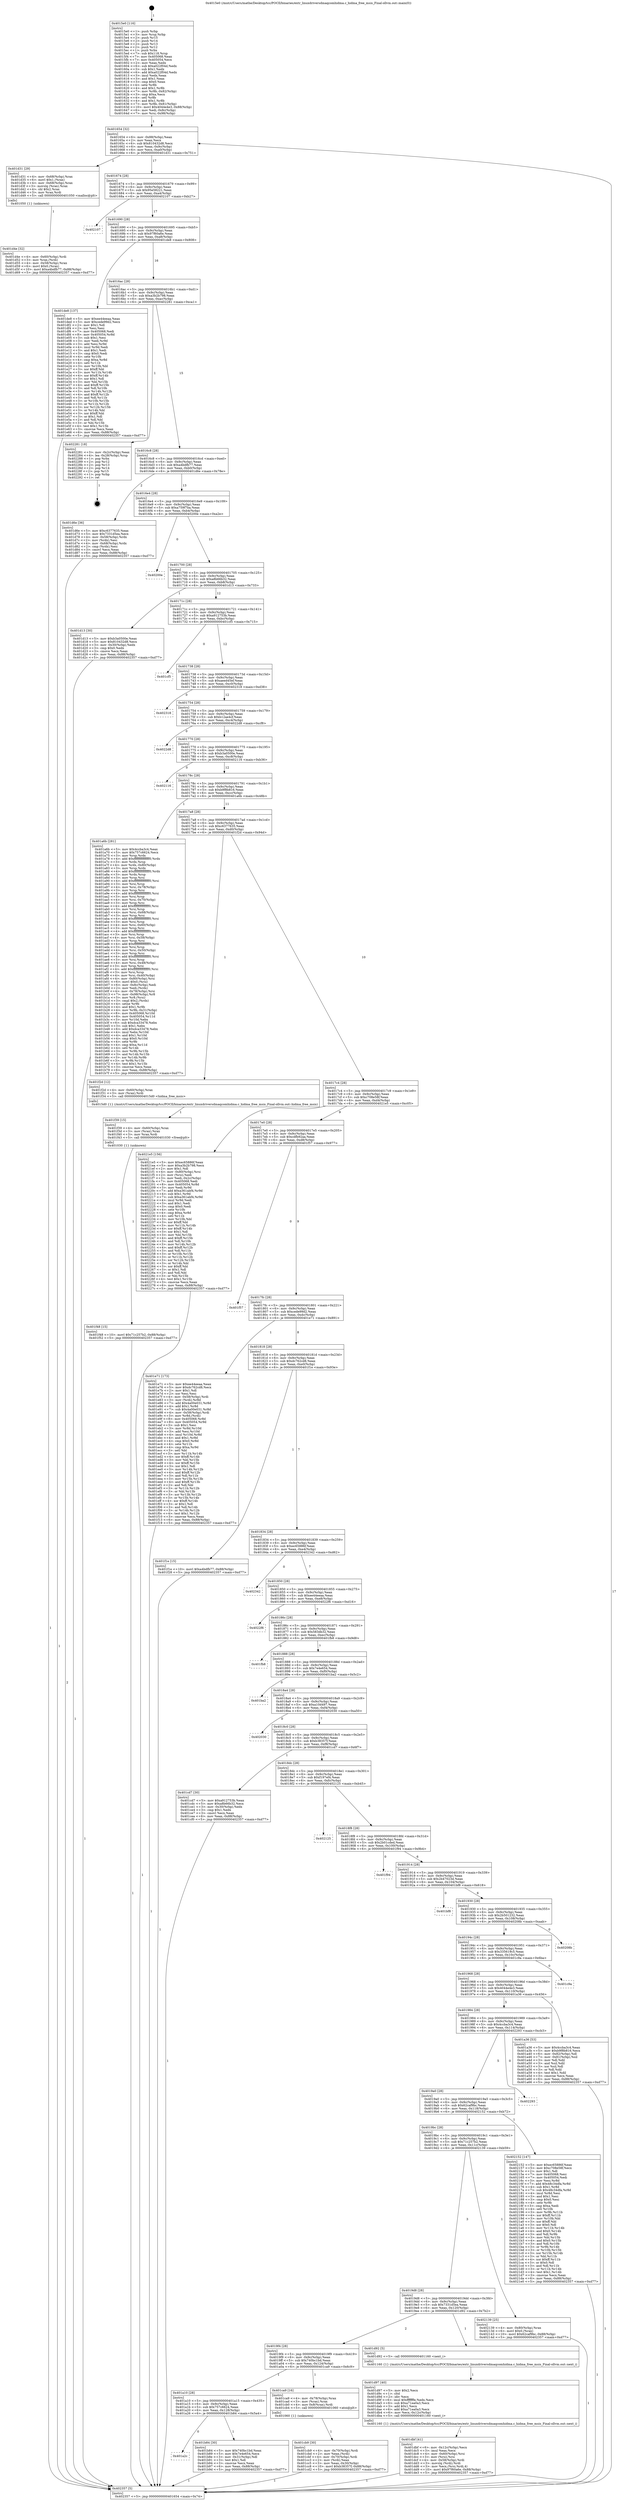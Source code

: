 digraph "0x4015e0" {
  label = "0x4015e0 (/mnt/c/Users/mathe/Desktop/tcc/POCII/binaries/extr_linuxdriversdmaqcomhidma.c_hidma_free_msis_Final-ollvm.out::main(0))"
  labelloc = "t"
  node[shape=record]

  Entry [label="",width=0.3,height=0.3,shape=circle,fillcolor=black,style=filled]
  "0x401654" [label="{
     0x401654 [32]\l
     | [instrs]\l
     &nbsp;&nbsp;0x401654 \<+6\>: mov -0x88(%rbp),%eax\l
     &nbsp;&nbsp;0x40165a \<+2\>: mov %eax,%ecx\l
     &nbsp;&nbsp;0x40165c \<+6\>: sub $0x810432d8,%ecx\l
     &nbsp;&nbsp;0x401662 \<+6\>: mov %eax,-0x9c(%rbp)\l
     &nbsp;&nbsp;0x401668 \<+6\>: mov %ecx,-0xa0(%rbp)\l
     &nbsp;&nbsp;0x40166e \<+6\>: je 0000000000401d31 \<main+0x751\>\l
  }"]
  "0x401d31" [label="{
     0x401d31 [29]\l
     | [instrs]\l
     &nbsp;&nbsp;0x401d31 \<+4\>: mov -0x68(%rbp),%rax\l
     &nbsp;&nbsp;0x401d35 \<+6\>: movl $0x1,(%rax)\l
     &nbsp;&nbsp;0x401d3b \<+4\>: mov -0x68(%rbp),%rax\l
     &nbsp;&nbsp;0x401d3f \<+3\>: movslq (%rax),%rax\l
     &nbsp;&nbsp;0x401d42 \<+4\>: shl $0x2,%rax\l
     &nbsp;&nbsp;0x401d46 \<+3\>: mov %rax,%rdi\l
     &nbsp;&nbsp;0x401d49 \<+5\>: call 0000000000401050 \<malloc@plt\>\l
     | [calls]\l
     &nbsp;&nbsp;0x401050 \{1\} (unknown)\l
  }"]
  "0x401674" [label="{
     0x401674 [28]\l
     | [instrs]\l
     &nbsp;&nbsp;0x401674 \<+5\>: jmp 0000000000401679 \<main+0x99\>\l
     &nbsp;&nbsp;0x401679 \<+6\>: mov -0x9c(%rbp),%eax\l
     &nbsp;&nbsp;0x40167f \<+5\>: sub $0x95e58221,%eax\l
     &nbsp;&nbsp;0x401684 \<+6\>: mov %eax,-0xa4(%rbp)\l
     &nbsp;&nbsp;0x40168a \<+6\>: je 0000000000402107 \<main+0xb27\>\l
  }"]
  Exit [label="",width=0.3,height=0.3,shape=circle,fillcolor=black,style=filled,peripheries=2]
  "0x402107" [label="{
     0x402107\l
  }", style=dashed]
  "0x401690" [label="{
     0x401690 [28]\l
     | [instrs]\l
     &nbsp;&nbsp;0x401690 \<+5\>: jmp 0000000000401695 \<main+0xb5\>\l
     &nbsp;&nbsp;0x401695 \<+6\>: mov -0x9c(%rbp),%eax\l
     &nbsp;&nbsp;0x40169b \<+5\>: sub $0x97f60a6e,%eax\l
     &nbsp;&nbsp;0x4016a0 \<+6\>: mov %eax,-0xa8(%rbp)\l
     &nbsp;&nbsp;0x4016a6 \<+6\>: je 0000000000401de8 \<main+0x808\>\l
  }"]
  "0x401f48" [label="{
     0x401f48 [15]\l
     | [instrs]\l
     &nbsp;&nbsp;0x401f48 \<+10\>: movl $0x71c257b2,-0x88(%rbp)\l
     &nbsp;&nbsp;0x401f52 \<+5\>: jmp 0000000000402357 \<main+0xd77\>\l
  }"]
  "0x401de8" [label="{
     0x401de8 [137]\l
     | [instrs]\l
     &nbsp;&nbsp;0x401de8 \<+5\>: mov $0xee44eeaa,%eax\l
     &nbsp;&nbsp;0x401ded \<+5\>: mov $0xcede99d2,%ecx\l
     &nbsp;&nbsp;0x401df2 \<+2\>: mov $0x1,%dl\l
     &nbsp;&nbsp;0x401df4 \<+2\>: xor %esi,%esi\l
     &nbsp;&nbsp;0x401df6 \<+7\>: mov 0x405068,%edi\l
     &nbsp;&nbsp;0x401dfd \<+8\>: mov 0x405054,%r8d\l
     &nbsp;&nbsp;0x401e05 \<+3\>: sub $0x1,%esi\l
     &nbsp;&nbsp;0x401e08 \<+3\>: mov %edi,%r9d\l
     &nbsp;&nbsp;0x401e0b \<+3\>: add %esi,%r9d\l
     &nbsp;&nbsp;0x401e0e \<+4\>: imul %r9d,%edi\l
     &nbsp;&nbsp;0x401e12 \<+3\>: and $0x1,%edi\l
     &nbsp;&nbsp;0x401e15 \<+3\>: cmp $0x0,%edi\l
     &nbsp;&nbsp;0x401e18 \<+4\>: sete %r10b\l
     &nbsp;&nbsp;0x401e1c \<+4\>: cmp $0xa,%r8d\l
     &nbsp;&nbsp;0x401e20 \<+4\>: setl %r11b\l
     &nbsp;&nbsp;0x401e24 \<+3\>: mov %r10b,%bl\l
     &nbsp;&nbsp;0x401e27 \<+3\>: xor $0xff,%bl\l
     &nbsp;&nbsp;0x401e2a \<+3\>: mov %r11b,%r14b\l
     &nbsp;&nbsp;0x401e2d \<+4\>: xor $0xff,%r14b\l
     &nbsp;&nbsp;0x401e31 \<+3\>: xor $0x1,%dl\l
     &nbsp;&nbsp;0x401e34 \<+3\>: mov %bl,%r15b\l
     &nbsp;&nbsp;0x401e37 \<+4\>: and $0xff,%r15b\l
     &nbsp;&nbsp;0x401e3b \<+3\>: and %dl,%r10b\l
     &nbsp;&nbsp;0x401e3e \<+3\>: mov %r14b,%r12b\l
     &nbsp;&nbsp;0x401e41 \<+4\>: and $0xff,%r12b\l
     &nbsp;&nbsp;0x401e45 \<+3\>: and %dl,%r11b\l
     &nbsp;&nbsp;0x401e48 \<+3\>: or %r10b,%r15b\l
     &nbsp;&nbsp;0x401e4b \<+3\>: or %r11b,%r12b\l
     &nbsp;&nbsp;0x401e4e \<+3\>: xor %r12b,%r15b\l
     &nbsp;&nbsp;0x401e51 \<+3\>: or %r14b,%bl\l
     &nbsp;&nbsp;0x401e54 \<+3\>: xor $0xff,%bl\l
     &nbsp;&nbsp;0x401e57 \<+3\>: or $0x1,%dl\l
     &nbsp;&nbsp;0x401e5a \<+2\>: and %dl,%bl\l
     &nbsp;&nbsp;0x401e5c \<+3\>: or %bl,%r15b\l
     &nbsp;&nbsp;0x401e5f \<+4\>: test $0x1,%r15b\l
     &nbsp;&nbsp;0x401e63 \<+3\>: cmovne %ecx,%eax\l
     &nbsp;&nbsp;0x401e66 \<+6\>: mov %eax,-0x88(%rbp)\l
     &nbsp;&nbsp;0x401e6c \<+5\>: jmp 0000000000402357 \<main+0xd77\>\l
  }"]
  "0x4016ac" [label="{
     0x4016ac [28]\l
     | [instrs]\l
     &nbsp;&nbsp;0x4016ac \<+5\>: jmp 00000000004016b1 \<main+0xd1\>\l
     &nbsp;&nbsp;0x4016b1 \<+6\>: mov -0x9c(%rbp),%eax\l
     &nbsp;&nbsp;0x4016b7 \<+5\>: sub $0xa3b2b798,%eax\l
     &nbsp;&nbsp;0x4016bc \<+6\>: mov %eax,-0xac(%rbp)\l
     &nbsp;&nbsp;0x4016c2 \<+6\>: je 0000000000402281 \<main+0xca1\>\l
  }"]
  "0x401f39" [label="{
     0x401f39 [15]\l
     | [instrs]\l
     &nbsp;&nbsp;0x401f39 \<+4\>: mov -0x60(%rbp),%rax\l
     &nbsp;&nbsp;0x401f3d \<+3\>: mov (%rax),%rax\l
     &nbsp;&nbsp;0x401f40 \<+3\>: mov %rax,%rdi\l
     &nbsp;&nbsp;0x401f43 \<+5\>: call 0000000000401030 \<free@plt\>\l
     | [calls]\l
     &nbsp;&nbsp;0x401030 \{1\} (unknown)\l
  }"]
  "0x402281" [label="{
     0x402281 [18]\l
     | [instrs]\l
     &nbsp;&nbsp;0x402281 \<+3\>: mov -0x2c(%rbp),%eax\l
     &nbsp;&nbsp;0x402284 \<+4\>: lea -0x28(%rbp),%rsp\l
     &nbsp;&nbsp;0x402288 \<+1\>: pop %rbx\l
     &nbsp;&nbsp;0x402289 \<+2\>: pop %r12\l
     &nbsp;&nbsp;0x40228b \<+2\>: pop %r13\l
     &nbsp;&nbsp;0x40228d \<+2\>: pop %r14\l
     &nbsp;&nbsp;0x40228f \<+2\>: pop %r15\l
     &nbsp;&nbsp;0x402291 \<+1\>: pop %rbp\l
     &nbsp;&nbsp;0x402292 \<+1\>: ret\l
  }"]
  "0x4016c8" [label="{
     0x4016c8 [28]\l
     | [instrs]\l
     &nbsp;&nbsp;0x4016c8 \<+5\>: jmp 00000000004016cd \<main+0xed\>\l
     &nbsp;&nbsp;0x4016cd \<+6\>: mov -0x9c(%rbp),%eax\l
     &nbsp;&nbsp;0x4016d3 \<+5\>: sub $0xa4bdfb77,%eax\l
     &nbsp;&nbsp;0x4016d8 \<+6\>: mov %eax,-0xb0(%rbp)\l
     &nbsp;&nbsp;0x4016de \<+6\>: je 0000000000401d6e \<main+0x78e\>\l
  }"]
  "0x401dbf" [label="{
     0x401dbf [41]\l
     | [instrs]\l
     &nbsp;&nbsp;0x401dbf \<+6\>: mov -0x12c(%rbp),%ecx\l
     &nbsp;&nbsp;0x401dc5 \<+3\>: imul %eax,%ecx\l
     &nbsp;&nbsp;0x401dc8 \<+4\>: mov -0x60(%rbp),%rsi\l
     &nbsp;&nbsp;0x401dcc \<+3\>: mov (%rsi),%rsi\l
     &nbsp;&nbsp;0x401dcf \<+4\>: mov -0x58(%rbp),%rdi\l
     &nbsp;&nbsp;0x401dd3 \<+3\>: movslq (%rdi),%rdi\l
     &nbsp;&nbsp;0x401dd6 \<+3\>: mov %ecx,(%rsi,%rdi,4)\l
     &nbsp;&nbsp;0x401dd9 \<+10\>: movl $0x97f60a6e,-0x88(%rbp)\l
     &nbsp;&nbsp;0x401de3 \<+5\>: jmp 0000000000402357 \<main+0xd77\>\l
  }"]
  "0x401d6e" [label="{
     0x401d6e [36]\l
     | [instrs]\l
     &nbsp;&nbsp;0x401d6e \<+5\>: mov $0xc6377635,%eax\l
     &nbsp;&nbsp;0x401d73 \<+5\>: mov $0x7331d5ea,%ecx\l
     &nbsp;&nbsp;0x401d78 \<+4\>: mov -0x58(%rbp),%rdx\l
     &nbsp;&nbsp;0x401d7c \<+2\>: mov (%rdx),%esi\l
     &nbsp;&nbsp;0x401d7e \<+4\>: mov -0x68(%rbp),%rdx\l
     &nbsp;&nbsp;0x401d82 \<+2\>: cmp (%rdx),%esi\l
     &nbsp;&nbsp;0x401d84 \<+3\>: cmovl %ecx,%eax\l
     &nbsp;&nbsp;0x401d87 \<+6\>: mov %eax,-0x88(%rbp)\l
     &nbsp;&nbsp;0x401d8d \<+5\>: jmp 0000000000402357 \<main+0xd77\>\l
  }"]
  "0x4016e4" [label="{
     0x4016e4 [28]\l
     | [instrs]\l
     &nbsp;&nbsp;0x4016e4 \<+5\>: jmp 00000000004016e9 \<main+0x109\>\l
     &nbsp;&nbsp;0x4016e9 \<+6\>: mov -0x9c(%rbp),%eax\l
     &nbsp;&nbsp;0x4016ef \<+5\>: sub $0xa759f7ba,%eax\l
     &nbsp;&nbsp;0x4016f4 \<+6\>: mov %eax,-0xb4(%rbp)\l
     &nbsp;&nbsp;0x4016fa \<+6\>: je 000000000040200e \<main+0xa2e\>\l
  }"]
  "0x401d97" [label="{
     0x401d97 [40]\l
     | [instrs]\l
     &nbsp;&nbsp;0x401d97 \<+5\>: mov $0x2,%ecx\l
     &nbsp;&nbsp;0x401d9c \<+1\>: cltd\l
     &nbsp;&nbsp;0x401d9d \<+2\>: idiv %ecx\l
     &nbsp;&nbsp;0x401d9f \<+6\>: imul $0xfffffffe,%edx,%ecx\l
     &nbsp;&nbsp;0x401da5 \<+6\>: sub $0xa71ea0a3,%ecx\l
     &nbsp;&nbsp;0x401dab \<+3\>: add $0x1,%ecx\l
     &nbsp;&nbsp;0x401dae \<+6\>: add $0xa71ea0a3,%ecx\l
     &nbsp;&nbsp;0x401db4 \<+6\>: mov %ecx,-0x12c(%rbp)\l
     &nbsp;&nbsp;0x401dba \<+5\>: call 0000000000401160 \<next_i\>\l
     | [calls]\l
     &nbsp;&nbsp;0x401160 \{1\} (/mnt/c/Users/mathe/Desktop/tcc/POCII/binaries/extr_linuxdriversdmaqcomhidma.c_hidma_free_msis_Final-ollvm.out::next_i)\l
  }"]
  "0x40200e" [label="{
     0x40200e\l
  }", style=dashed]
  "0x401700" [label="{
     0x401700 [28]\l
     | [instrs]\l
     &nbsp;&nbsp;0x401700 \<+5\>: jmp 0000000000401705 \<main+0x125\>\l
     &nbsp;&nbsp;0x401705 \<+6\>: mov -0x9c(%rbp),%eax\l
     &nbsp;&nbsp;0x40170b \<+5\>: sub $0xa8b66b32,%eax\l
     &nbsp;&nbsp;0x401710 \<+6\>: mov %eax,-0xb8(%rbp)\l
     &nbsp;&nbsp;0x401716 \<+6\>: je 0000000000401d13 \<main+0x733\>\l
  }"]
  "0x401d4e" [label="{
     0x401d4e [32]\l
     | [instrs]\l
     &nbsp;&nbsp;0x401d4e \<+4\>: mov -0x60(%rbp),%rdi\l
     &nbsp;&nbsp;0x401d52 \<+3\>: mov %rax,(%rdi)\l
     &nbsp;&nbsp;0x401d55 \<+4\>: mov -0x58(%rbp),%rax\l
     &nbsp;&nbsp;0x401d59 \<+6\>: movl $0x0,(%rax)\l
     &nbsp;&nbsp;0x401d5f \<+10\>: movl $0xa4bdfb77,-0x88(%rbp)\l
     &nbsp;&nbsp;0x401d69 \<+5\>: jmp 0000000000402357 \<main+0xd77\>\l
  }"]
  "0x401d13" [label="{
     0x401d13 [30]\l
     | [instrs]\l
     &nbsp;&nbsp;0x401d13 \<+5\>: mov $0xb3a0500e,%eax\l
     &nbsp;&nbsp;0x401d18 \<+5\>: mov $0x810432d8,%ecx\l
     &nbsp;&nbsp;0x401d1d \<+3\>: mov -0x30(%rbp),%edx\l
     &nbsp;&nbsp;0x401d20 \<+3\>: cmp $0x0,%edx\l
     &nbsp;&nbsp;0x401d23 \<+3\>: cmove %ecx,%eax\l
     &nbsp;&nbsp;0x401d26 \<+6\>: mov %eax,-0x88(%rbp)\l
     &nbsp;&nbsp;0x401d2c \<+5\>: jmp 0000000000402357 \<main+0xd77\>\l
  }"]
  "0x40171c" [label="{
     0x40171c [28]\l
     | [instrs]\l
     &nbsp;&nbsp;0x40171c \<+5\>: jmp 0000000000401721 \<main+0x141\>\l
     &nbsp;&nbsp;0x401721 \<+6\>: mov -0x9c(%rbp),%eax\l
     &nbsp;&nbsp;0x401727 \<+5\>: sub $0xa912753b,%eax\l
     &nbsp;&nbsp;0x40172c \<+6\>: mov %eax,-0xbc(%rbp)\l
     &nbsp;&nbsp;0x401732 \<+6\>: je 0000000000401cf5 \<main+0x715\>\l
  }"]
  "0x401cb9" [label="{
     0x401cb9 [30]\l
     | [instrs]\l
     &nbsp;&nbsp;0x401cb9 \<+4\>: mov -0x70(%rbp),%rdi\l
     &nbsp;&nbsp;0x401cbd \<+2\>: mov %eax,(%rdi)\l
     &nbsp;&nbsp;0x401cbf \<+4\>: mov -0x70(%rbp),%rdi\l
     &nbsp;&nbsp;0x401cc3 \<+2\>: mov (%rdi),%eax\l
     &nbsp;&nbsp;0x401cc5 \<+3\>: mov %eax,-0x30(%rbp)\l
     &nbsp;&nbsp;0x401cc8 \<+10\>: movl $0xb38357f,-0x88(%rbp)\l
     &nbsp;&nbsp;0x401cd2 \<+5\>: jmp 0000000000402357 \<main+0xd77\>\l
  }"]
  "0x401cf5" [label="{
     0x401cf5\l
  }", style=dashed]
  "0x401738" [label="{
     0x401738 [28]\l
     | [instrs]\l
     &nbsp;&nbsp;0x401738 \<+5\>: jmp 000000000040173d \<main+0x15d\>\l
     &nbsp;&nbsp;0x40173d \<+6\>: mov -0x9c(%rbp),%eax\l
     &nbsp;&nbsp;0x401743 \<+5\>: sub $0xaeed45ef,%eax\l
     &nbsp;&nbsp;0x401748 \<+6\>: mov %eax,-0xc0(%rbp)\l
     &nbsp;&nbsp;0x40174e \<+6\>: je 0000000000402318 \<main+0xd38\>\l
  }"]
  "0x401a2c" [label="{
     0x401a2c\l
  }", style=dashed]
  "0x402318" [label="{
     0x402318\l
  }", style=dashed]
  "0x401754" [label="{
     0x401754 [28]\l
     | [instrs]\l
     &nbsp;&nbsp;0x401754 \<+5\>: jmp 0000000000401759 \<main+0x179\>\l
     &nbsp;&nbsp;0x401759 \<+6\>: mov -0x9c(%rbp),%eax\l
     &nbsp;&nbsp;0x40175f \<+5\>: sub $0xb12ae4cf,%eax\l
     &nbsp;&nbsp;0x401764 \<+6\>: mov %eax,-0xc4(%rbp)\l
     &nbsp;&nbsp;0x40176a \<+6\>: je 00000000004022d8 \<main+0xcf8\>\l
  }"]
  "0x401b84" [label="{
     0x401b84 [30]\l
     | [instrs]\l
     &nbsp;&nbsp;0x401b84 \<+5\>: mov $0x740bc1bd,%eax\l
     &nbsp;&nbsp;0x401b89 \<+5\>: mov $0x7e4e654,%ecx\l
     &nbsp;&nbsp;0x401b8e \<+3\>: mov -0x31(%rbp),%dl\l
     &nbsp;&nbsp;0x401b91 \<+3\>: test $0x1,%dl\l
     &nbsp;&nbsp;0x401b94 \<+3\>: cmovne %ecx,%eax\l
     &nbsp;&nbsp;0x401b97 \<+6\>: mov %eax,-0x88(%rbp)\l
     &nbsp;&nbsp;0x401b9d \<+5\>: jmp 0000000000402357 \<main+0xd77\>\l
  }"]
  "0x4022d8" [label="{
     0x4022d8\l
  }", style=dashed]
  "0x401770" [label="{
     0x401770 [28]\l
     | [instrs]\l
     &nbsp;&nbsp;0x401770 \<+5\>: jmp 0000000000401775 \<main+0x195\>\l
     &nbsp;&nbsp;0x401775 \<+6\>: mov -0x9c(%rbp),%eax\l
     &nbsp;&nbsp;0x40177b \<+5\>: sub $0xb3a0500e,%eax\l
     &nbsp;&nbsp;0x401780 \<+6\>: mov %eax,-0xc8(%rbp)\l
     &nbsp;&nbsp;0x401786 \<+6\>: je 0000000000402116 \<main+0xb36\>\l
  }"]
  "0x401a10" [label="{
     0x401a10 [28]\l
     | [instrs]\l
     &nbsp;&nbsp;0x401a10 \<+5\>: jmp 0000000000401a15 \<main+0x435\>\l
     &nbsp;&nbsp;0x401a15 \<+6\>: mov -0x9c(%rbp),%eax\l
     &nbsp;&nbsp;0x401a1b \<+5\>: sub $0x757c6624,%eax\l
     &nbsp;&nbsp;0x401a20 \<+6\>: mov %eax,-0x128(%rbp)\l
     &nbsp;&nbsp;0x401a26 \<+6\>: je 0000000000401b84 \<main+0x5a4\>\l
  }"]
  "0x402116" [label="{
     0x402116\l
  }", style=dashed]
  "0x40178c" [label="{
     0x40178c [28]\l
     | [instrs]\l
     &nbsp;&nbsp;0x40178c \<+5\>: jmp 0000000000401791 \<main+0x1b1\>\l
     &nbsp;&nbsp;0x401791 \<+6\>: mov -0x9c(%rbp),%eax\l
     &nbsp;&nbsp;0x401797 \<+5\>: sub $0xb9f8b816,%eax\l
     &nbsp;&nbsp;0x40179c \<+6\>: mov %eax,-0xcc(%rbp)\l
     &nbsp;&nbsp;0x4017a2 \<+6\>: je 0000000000401a6b \<main+0x48b\>\l
  }"]
  "0x401ca9" [label="{
     0x401ca9 [16]\l
     | [instrs]\l
     &nbsp;&nbsp;0x401ca9 \<+4\>: mov -0x78(%rbp),%rax\l
     &nbsp;&nbsp;0x401cad \<+3\>: mov (%rax),%rax\l
     &nbsp;&nbsp;0x401cb0 \<+4\>: mov 0x8(%rax),%rdi\l
     &nbsp;&nbsp;0x401cb4 \<+5\>: call 0000000000401060 \<atoi@plt\>\l
     | [calls]\l
     &nbsp;&nbsp;0x401060 \{1\} (unknown)\l
  }"]
  "0x401a6b" [label="{
     0x401a6b [281]\l
     | [instrs]\l
     &nbsp;&nbsp;0x401a6b \<+5\>: mov $0x4ccba3c4,%eax\l
     &nbsp;&nbsp;0x401a70 \<+5\>: mov $0x757c6624,%ecx\l
     &nbsp;&nbsp;0x401a75 \<+3\>: mov %rsp,%rdx\l
     &nbsp;&nbsp;0x401a78 \<+4\>: add $0xfffffffffffffff0,%rdx\l
     &nbsp;&nbsp;0x401a7c \<+3\>: mov %rdx,%rsp\l
     &nbsp;&nbsp;0x401a7f \<+4\>: mov %rdx,-0x80(%rbp)\l
     &nbsp;&nbsp;0x401a83 \<+3\>: mov %rsp,%rdx\l
     &nbsp;&nbsp;0x401a86 \<+4\>: add $0xfffffffffffffff0,%rdx\l
     &nbsp;&nbsp;0x401a8a \<+3\>: mov %rdx,%rsp\l
     &nbsp;&nbsp;0x401a8d \<+3\>: mov %rsp,%rsi\l
     &nbsp;&nbsp;0x401a90 \<+4\>: add $0xfffffffffffffff0,%rsi\l
     &nbsp;&nbsp;0x401a94 \<+3\>: mov %rsi,%rsp\l
     &nbsp;&nbsp;0x401a97 \<+4\>: mov %rsi,-0x78(%rbp)\l
     &nbsp;&nbsp;0x401a9b \<+3\>: mov %rsp,%rsi\l
     &nbsp;&nbsp;0x401a9e \<+4\>: add $0xfffffffffffffff0,%rsi\l
     &nbsp;&nbsp;0x401aa2 \<+3\>: mov %rsi,%rsp\l
     &nbsp;&nbsp;0x401aa5 \<+4\>: mov %rsi,-0x70(%rbp)\l
     &nbsp;&nbsp;0x401aa9 \<+3\>: mov %rsp,%rsi\l
     &nbsp;&nbsp;0x401aac \<+4\>: add $0xfffffffffffffff0,%rsi\l
     &nbsp;&nbsp;0x401ab0 \<+3\>: mov %rsi,%rsp\l
     &nbsp;&nbsp;0x401ab3 \<+4\>: mov %rsi,-0x68(%rbp)\l
     &nbsp;&nbsp;0x401ab7 \<+3\>: mov %rsp,%rsi\l
     &nbsp;&nbsp;0x401aba \<+4\>: add $0xfffffffffffffff0,%rsi\l
     &nbsp;&nbsp;0x401abe \<+3\>: mov %rsi,%rsp\l
     &nbsp;&nbsp;0x401ac1 \<+4\>: mov %rsi,-0x60(%rbp)\l
     &nbsp;&nbsp;0x401ac5 \<+3\>: mov %rsp,%rsi\l
     &nbsp;&nbsp;0x401ac8 \<+4\>: add $0xfffffffffffffff0,%rsi\l
     &nbsp;&nbsp;0x401acc \<+3\>: mov %rsi,%rsp\l
     &nbsp;&nbsp;0x401acf \<+4\>: mov %rsi,-0x58(%rbp)\l
     &nbsp;&nbsp;0x401ad3 \<+3\>: mov %rsp,%rsi\l
     &nbsp;&nbsp;0x401ad6 \<+4\>: add $0xfffffffffffffff0,%rsi\l
     &nbsp;&nbsp;0x401ada \<+3\>: mov %rsi,%rsp\l
     &nbsp;&nbsp;0x401add \<+4\>: mov %rsi,-0x50(%rbp)\l
     &nbsp;&nbsp;0x401ae1 \<+3\>: mov %rsp,%rsi\l
     &nbsp;&nbsp;0x401ae4 \<+4\>: add $0xfffffffffffffff0,%rsi\l
     &nbsp;&nbsp;0x401ae8 \<+3\>: mov %rsi,%rsp\l
     &nbsp;&nbsp;0x401aeb \<+4\>: mov %rsi,-0x48(%rbp)\l
     &nbsp;&nbsp;0x401aef \<+3\>: mov %rsp,%rsi\l
     &nbsp;&nbsp;0x401af2 \<+4\>: add $0xfffffffffffffff0,%rsi\l
     &nbsp;&nbsp;0x401af6 \<+3\>: mov %rsi,%rsp\l
     &nbsp;&nbsp;0x401af9 \<+4\>: mov %rsi,-0x40(%rbp)\l
     &nbsp;&nbsp;0x401afd \<+4\>: mov -0x80(%rbp),%rsi\l
     &nbsp;&nbsp;0x401b01 \<+6\>: movl $0x0,(%rsi)\l
     &nbsp;&nbsp;0x401b07 \<+6\>: mov -0x8c(%rbp),%edi\l
     &nbsp;&nbsp;0x401b0d \<+2\>: mov %edi,(%rdx)\l
     &nbsp;&nbsp;0x401b0f \<+4\>: mov -0x78(%rbp),%rsi\l
     &nbsp;&nbsp;0x401b13 \<+7\>: mov -0x98(%rbp),%r8\l
     &nbsp;&nbsp;0x401b1a \<+3\>: mov %r8,(%rsi)\l
     &nbsp;&nbsp;0x401b1d \<+3\>: cmpl $0x2,(%rdx)\l
     &nbsp;&nbsp;0x401b20 \<+4\>: setne %r9b\l
     &nbsp;&nbsp;0x401b24 \<+4\>: and $0x1,%r9b\l
     &nbsp;&nbsp;0x401b28 \<+4\>: mov %r9b,-0x31(%rbp)\l
     &nbsp;&nbsp;0x401b2c \<+8\>: mov 0x405068,%r10d\l
     &nbsp;&nbsp;0x401b34 \<+8\>: mov 0x405054,%r11d\l
     &nbsp;&nbsp;0x401b3c \<+3\>: mov %r10d,%ebx\l
     &nbsp;&nbsp;0x401b3f \<+6\>: sub $0xdca33478,%ebx\l
     &nbsp;&nbsp;0x401b45 \<+3\>: sub $0x1,%ebx\l
     &nbsp;&nbsp;0x401b48 \<+6\>: add $0xdca33478,%ebx\l
     &nbsp;&nbsp;0x401b4e \<+4\>: imul %ebx,%r10d\l
     &nbsp;&nbsp;0x401b52 \<+4\>: and $0x1,%r10d\l
     &nbsp;&nbsp;0x401b56 \<+4\>: cmp $0x0,%r10d\l
     &nbsp;&nbsp;0x401b5a \<+4\>: sete %r9b\l
     &nbsp;&nbsp;0x401b5e \<+4\>: cmp $0xa,%r11d\l
     &nbsp;&nbsp;0x401b62 \<+4\>: setl %r14b\l
     &nbsp;&nbsp;0x401b66 \<+3\>: mov %r9b,%r15b\l
     &nbsp;&nbsp;0x401b69 \<+3\>: and %r14b,%r15b\l
     &nbsp;&nbsp;0x401b6c \<+3\>: xor %r14b,%r9b\l
     &nbsp;&nbsp;0x401b6f \<+3\>: or %r9b,%r15b\l
     &nbsp;&nbsp;0x401b72 \<+4\>: test $0x1,%r15b\l
     &nbsp;&nbsp;0x401b76 \<+3\>: cmovne %ecx,%eax\l
     &nbsp;&nbsp;0x401b79 \<+6\>: mov %eax,-0x88(%rbp)\l
     &nbsp;&nbsp;0x401b7f \<+5\>: jmp 0000000000402357 \<main+0xd77\>\l
  }"]
  "0x4017a8" [label="{
     0x4017a8 [28]\l
     | [instrs]\l
     &nbsp;&nbsp;0x4017a8 \<+5\>: jmp 00000000004017ad \<main+0x1cd\>\l
     &nbsp;&nbsp;0x4017ad \<+6\>: mov -0x9c(%rbp),%eax\l
     &nbsp;&nbsp;0x4017b3 \<+5\>: sub $0xc6377635,%eax\l
     &nbsp;&nbsp;0x4017b8 \<+6\>: mov %eax,-0xd0(%rbp)\l
     &nbsp;&nbsp;0x4017be \<+6\>: je 0000000000401f2d \<main+0x94d\>\l
  }"]
  "0x4019f4" [label="{
     0x4019f4 [28]\l
     | [instrs]\l
     &nbsp;&nbsp;0x4019f4 \<+5\>: jmp 00000000004019f9 \<main+0x419\>\l
     &nbsp;&nbsp;0x4019f9 \<+6\>: mov -0x9c(%rbp),%eax\l
     &nbsp;&nbsp;0x4019ff \<+5\>: sub $0x740bc1bd,%eax\l
     &nbsp;&nbsp;0x401a04 \<+6\>: mov %eax,-0x124(%rbp)\l
     &nbsp;&nbsp;0x401a0a \<+6\>: je 0000000000401ca9 \<main+0x6c9\>\l
  }"]
  "0x401f2d" [label="{
     0x401f2d [12]\l
     | [instrs]\l
     &nbsp;&nbsp;0x401f2d \<+4\>: mov -0x60(%rbp),%rax\l
     &nbsp;&nbsp;0x401f31 \<+3\>: mov (%rax),%rdi\l
     &nbsp;&nbsp;0x401f34 \<+5\>: call 00000000004015d0 \<hidma_free_msis\>\l
     | [calls]\l
     &nbsp;&nbsp;0x4015d0 \{1\} (/mnt/c/Users/mathe/Desktop/tcc/POCII/binaries/extr_linuxdriversdmaqcomhidma.c_hidma_free_msis_Final-ollvm.out::hidma_free_msis)\l
  }"]
  "0x4017c4" [label="{
     0x4017c4 [28]\l
     | [instrs]\l
     &nbsp;&nbsp;0x4017c4 \<+5\>: jmp 00000000004017c9 \<main+0x1e9\>\l
     &nbsp;&nbsp;0x4017c9 \<+6\>: mov -0x9c(%rbp),%eax\l
     &nbsp;&nbsp;0x4017cf \<+5\>: sub $0xc708e58f,%eax\l
     &nbsp;&nbsp;0x4017d4 \<+6\>: mov %eax,-0xd4(%rbp)\l
     &nbsp;&nbsp;0x4017da \<+6\>: je 00000000004021e5 \<main+0xc05\>\l
  }"]
  "0x401d92" [label="{
     0x401d92 [5]\l
     | [instrs]\l
     &nbsp;&nbsp;0x401d92 \<+5\>: call 0000000000401160 \<next_i\>\l
     | [calls]\l
     &nbsp;&nbsp;0x401160 \{1\} (/mnt/c/Users/mathe/Desktop/tcc/POCII/binaries/extr_linuxdriversdmaqcomhidma.c_hidma_free_msis_Final-ollvm.out::next_i)\l
  }"]
  "0x4021e5" [label="{
     0x4021e5 [156]\l
     | [instrs]\l
     &nbsp;&nbsp;0x4021e5 \<+5\>: mov $0xec65886f,%eax\l
     &nbsp;&nbsp;0x4021ea \<+5\>: mov $0xa3b2b798,%ecx\l
     &nbsp;&nbsp;0x4021ef \<+2\>: mov $0x1,%dl\l
     &nbsp;&nbsp;0x4021f1 \<+4\>: mov -0x80(%rbp),%rsi\l
     &nbsp;&nbsp;0x4021f5 \<+2\>: mov (%rsi),%edi\l
     &nbsp;&nbsp;0x4021f7 \<+3\>: mov %edi,-0x2c(%rbp)\l
     &nbsp;&nbsp;0x4021fa \<+7\>: mov 0x405068,%edi\l
     &nbsp;&nbsp;0x402201 \<+8\>: mov 0x405054,%r8d\l
     &nbsp;&nbsp;0x402209 \<+3\>: mov %edi,%r9d\l
     &nbsp;&nbsp;0x40220c \<+7\>: add $0xa361abf4,%r9d\l
     &nbsp;&nbsp;0x402213 \<+4\>: sub $0x1,%r9d\l
     &nbsp;&nbsp;0x402217 \<+7\>: sub $0xa361abf4,%r9d\l
     &nbsp;&nbsp;0x40221e \<+4\>: imul %r9d,%edi\l
     &nbsp;&nbsp;0x402222 \<+3\>: and $0x1,%edi\l
     &nbsp;&nbsp;0x402225 \<+3\>: cmp $0x0,%edi\l
     &nbsp;&nbsp;0x402228 \<+4\>: sete %r10b\l
     &nbsp;&nbsp;0x40222c \<+4\>: cmp $0xa,%r8d\l
     &nbsp;&nbsp;0x402230 \<+4\>: setl %r11b\l
     &nbsp;&nbsp;0x402234 \<+3\>: mov %r10b,%bl\l
     &nbsp;&nbsp;0x402237 \<+3\>: xor $0xff,%bl\l
     &nbsp;&nbsp;0x40223a \<+3\>: mov %r11b,%r14b\l
     &nbsp;&nbsp;0x40223d \<+4\>: xor $0xff,%r14b\l
     &nbsp;&nbsp;0x402241 \<+3\>: xor $0x1,%dl\l
     &nbsp;&nbsp;0x402244 \<+3\>: mov %bl,%r15b\l
     &nbsp;&nbsp;0x402247 \<+4\>: and $0xff,%r15b\l
     &nbsp;&nbsp;0x40224b \<+3\>: and %dl,%r10b\l
     &nbsp;&nbsp;0x40224e \<+3\>: mov %r14b,%r12b\l
     &nbsp;&nbsp;0x402251 \<+4\>: and $0xff,%r12b\l
     &nbsp;&nbsp;0x402255 \<+3\>: and %dl,%r11b\l
     &nbsp;&nbsp;0x402258 \<+3\>: or %r10b,%r15b\l
     &nbsp;&nbsp;0x40225b \<+3\>: or %r11b,%r12b\l
     &nbsp;&nbsp;0x40225e \<+3\>: xor %r12b,%r15b\l
     &nbsp;&nbsp;0x402261 \<+3\>: or %r14b,%bl\l
     &nbsp;&nbsp;0x402264 \<+3\>: xor $0xff,%bl\l
     &nbsp;&nbsp;0x402267 \<+3\>: or $0x1,%dl\l
     &nbsp;&nbsp;0x40226a \<+2\>: and %dl,%bl\l
     &nbsp;&nbsp;0x40226c \<+3\>: or %bl,%r15b\l
     &nbsp;&nbsp;0x40226f \<+4\>: test $0x1,%r15b\l
     &nbsp;&nbsp;0x402273 \<+3\>: cmovne %ecx,%eax\l
     &nbsp;&nbsp;0x402276 \<+6\>: mov %eax,-0x88(%rbp)\l
     &nbsp;&nbsp;0x40227c \<+5\>: jmp 0000000000402357 \<main+0xd77\>\l
  }"]
  "0x4017e0" [label="{
     0x4017e0 [28]\l
     | [instrs]\l
     &nbsp;&nbsp;0x4017e0 \<+5\>: jmp 00000000004017e5 \<main+0x205\>\l
     &nbsp;&nbsp;0x4017e5 \<+6\>: mov -0x9c(%rbp),%eax\l
     &nbsp;&nbsp;0x4017eb \<+5\>: sub $0xcdfb92aa,%eax\l
     &nbsp;&nbsp;0x4017f0 \<+6\>: mov %eax,-0xd8(%rbp)\l
     &nbsp;&nbsp;0x4017f6 \<+6\>: je 0000000000401f57 \<main+0x977\>\l
  }"]
  "0x4019d8" [label="{
     0x4019d8 [28]\l
     | [instrs]\l
     &nbsp;&nbsp;0x4019d8 \<+5\>: jmp 00000000004019dd \<main+0x3fd\>\l
     &nbsp;&nbsp;0x4019dd \<+6\>: mov -0x9c(%rbp),%eax\l
     &nbsp;&nbsp;0x4019e3 \<+5\>: sub $0x7331d5ea,%eax\l
     &nbsp;&nbsp;0x4019e8 \<+6\>: mov %eax,-0x120(%rbp)\l
     &nbsp;&nbsp;0x4019ee \<+6\>: je 0000000000401d92 \<main+0x7b2\>\l
  }"]
  "0x401f57" [label="{
     0x401f57\l
  }", style=dashed]
  "0x4017fc" [label="{
     0x4017fc [28]\l
     | [instrs]\l
     &nbsp;&nbsp;0x4017fc \<+5\>: jmp 0000000000401801 \<main+0x221\>\l
     &nbsp;&nbsp;0x401801 \<+6\>: mov -0x9c(%rbp),%eax\l
     &nbsp;&nbsp;0x401807 \<+5\>: sub $0xcede99d2,%eax\l
     &nbsp;&nbsp;0x40180c \<+6\>: mov %eax,-0xdc(%rbp)\l
     &nbsp;&nbsp;0x401812 \<+6\>: je 0000000000401e71 \<main+0x891\>\l
  }"]
  "0x402139" [label="{
     0x402139 [25]\l
     | [instrs]\l
     &nbsp;&nbsp;0x402139 \<+4\>: mov -0x80(%rbp),%rax\l
     &nbsp;&nbsp;0x40213d \<+6\>: movl $0x0,(%rax)\l
     &nbsp;&nbsp;0x402143 \<+10\>: movl $0x62caf9bc,-0x88(%rbp)\l
     &nbsp;&nbsp;0x40214d \<+5\>: jmp 0000000000402357 \<main+0xd77\>\l
  }"]
  "0x401e71" [label="{
     0x401e71 [173]\l
     | [instrs]\l
     &nbsp;&nbsp;0x401e71 \<+5\>: mov $0xee44eeaa,%eax\l
     &nbsp;&nbsp;0x401e76 \<+5\>: mov $0xdc762cd8,%ecx\l
     &nbsp;&nbsp;0x401e7b \<+2\>: mov $0x1,%dl\l
     &nbsp;&nbsp;0x401e7d \<+2\>: xor %esi,%esi\l
     &nbsp;&nbsp;0x401e7f \<+4\>: mov -0x58(%rbp),%rdi\l
     &nbsp;&nbsp;0x401e83 \<+3\>: mov (%rdi),%r8d\l
     &nbsp;&nbsp;0x401e86 \<+7\>: add $0x4a00e031,%r8d\l
     &nbsp;&nbsp;0x401e8d \<+4\>: add $0x1,%r8d\l
     &nbsp;&nbsp;0x401e91 \<+7\>: sub $0x4a00e031,%r8d\l
     &nbsp;&nbsp;0x401e98 \<+4\>: mov -0x58(%rbp),%rdi\l
     &nbsp;&nbsp;0x401e9c \<+3\>: mov %r8d,(%rdi)\l
     &nbsp;&nbsp;0x401e9f \<+8\>: mov 0x405068,%r8d\l
     &nbsp;&nbsp;0x401ea7 \<+8\>: mov 0x405054,%r9d\l
     &nbsp;&nbsp;0x401eaf \<+3\>: sub $0x1,%esi\l
     &nbsp;&nbsp;0x401eb2 \<+3\>: mov %r8d,%r10d\l
     &nbsp;&nbsp;0x401eb5 \<+3\>: add %esi,%r10d\l
     &nbsp;&nbsp;0x401eb8 \<+4\>: imul %r10d,%r8d\l
     &nbsp;&nbsp;0x401ebc \<+4\>: and $0x1,%r8d\l
     &nbsp;&nbsp;0x401ec0 \<+4\>: cmp $0x0,%r8d\l
     &nbsp;&nbsp;0x401ec4 \<+4\>: sete %r11b\l
     &nbsp;&nbsp;0x401ec8 \<+4\>: cmp $0xa,%r9d\l
     &nbsp;&nbsp;0x401ecc \<+3\>: setl %bl\l
     &nbsp;&nbsp;0x401ecf \<+3\>: mov %r11b,%r14b\l
     &nbsp;&nbsp;0x401ed2 \<+4\>: xor $0xff,%r14b\l
     &nbsp;&nbsp;0x401ed6 \<+3\>: mov %bl,%r15b\l
     &nbsp;&nbsp;0x401ed9 \<+4\>: xor $0xff,%r15b\l
     &nbsp;&nbsp;0x401edd \<+3\>: xor $0x1,%dl\l
     &nbsp;&nbsp;0x401ee0 \<+3\>: mov %r14b,%r12b\l
     &nbsp;&nbsp;0x401ee3 \<+4\>: and $0xff,%r12b\l
     &nbsp;&nbsp;0x401ee7 \<+3\>: and %dl,%r11b\l
     &nbsp;&nbsp;0x401eea \<+3\>: mov %r15b,%r13b\l
     &nbsp;&nbsp;0x401eed \<+4\>: and $0xff,%r13b\l
     &nbsp;&nbsp;0x401ef1 \<+2\>: and %dl,%bl\l
     &nbsp;&nbsp;0x401ef3 \<+3\>: or %r11b,%r12b\l
     &nbsp;&nbsp;0x401ef6 \<+3\>: or %bl,%r13b\l
     &nbsp;&nbsp;0x401ef9 \<+3\>: xor %r13b,%r12b\l
     &nbsp;&nbsp;0x401efc \<+3\>: or %r15b,%r14b\l
     &nbsp;&nbsp;0x401eff \<+4\>: xor $0xff,%r14b\l
     &nbsp;&nbsp;0x401f03 \<+3\>: or $0x1,%dl\l
     &nbsp;&nbsp;0x401f06 \<+3\>: and %dl,%r14b\l
     &nbsp;&nbsp;0x401f09 \<+3\>: or %r14b,%r12b\l
     &nbsp;&nbsp;0x401f0c \<+4\>: test $0x1,%r12b\l
     &nbsp;&nbsp;0x401f10 \<+3\>: cmovne %ecx,%eax\l
     &nbsp;&nbsp;0x401f13 \<+6\>: mov %eax,-0x88(%rbp)\l
     &nbsp;&nbsp;0x401f19 \<+5\>: jmp 0000000000402357 \<main+0xd77\>\l
  }"]
  "0x401818" [label="{
     0x401818 [28]\l
     | [instrs]\l
     &nbsp;&nbsp;0x401818 \<+5\>: jmp 000000000040181d \<main+0x23d\>\l
     &nbsp;&nbsp;0x40181d \<+6\>: mov -0x9c(%rbp),%eax\l
     &nbsp;&nbsp;0x401823 \<+5\>: sub $0xdc762cd8,%eax\l
     &nbsp;&nbsp;0x401828 \<+6\>: mov %eax,-0xe0(%rbp)\l
     &nbsp;&nbsp;0x40182e \<+6\>: je 0000000000401f1e \<main+0x93e\>\l
  }"]
  "0x4019bc" [label="{
     0x4019bc [28]\l
     | [instrs]\l
     &nbsp;&nbsp;0x4019bc \<+5\>: jmp 00000000004019c1 \<main+0x3e1\>\l
     &nbsp;&nbsp;0x4019c1 \<+6\>: mov -0x9c(%rbp),%eax\l
     &nbsp;&nbsp;0x4019c7 \<+5\>: sub $0x71c257b2,%eax\l
     &nbsp;&nbsp;0x4019cc \<+6\>: mov %eax,-0x11c(%rbp)\l
     &nbsp;&nbsp;0x4019d2 \<+6\>: je 0000000000402139 \<main+0xb59\>\l
  }"]
  "0x401f1e" [label="{
     0x401f1e [15]\l
     | [instrs]\l
     &nbsp;&nbsp;0x401f1e \<+10\>: movl $0xa4bdfb77,-0x88(%rbp)\l
     &nbsp;&nbsp;0x401f28 \<+5\>: jmp 0000000000402357 \<main+0xd77\>\l
  }"]
  "0x401834" [label="{
     0x401834 [28]\l
     | [instrs]\l
     &nbsp;&nbsp;0x401834 \<+5\>: jmp 0000000000401839 \<main+0x259\>\l
     &nbsp;&nbsp;0x401839 \<+6\>: mov -0x9c(%rbp),%eax\l
     &nbsp;&nbsp;0x40183f \<+5\>: sub $0xec65886f,%eax\l
     &nbsp;&nbsp;0x401844 \<+6\>: mov %eax,-0xe4(%rbp)\l
     &nbsp;&nbsp;0x40184a \<+6\>: je 0000000000402342 \<main+0xd62\>\l
  }"]
  "0x402152" [label="{
     0x402152 [147]\l
     | [instrs]\l
     &nbsp;&nbsp;0x402152 \<+5\>: mov $0xec65886f,%eax\l
     &nbsp;&nbsp;0x402157 \<+5\>: mov $0xc708e58f,%ecx\l
     &nbsp;&nbsp;0x40215c \<+2\>: mov $0x1,%dl\l
     &nbsp;&nbsp;0x40215e \<+7\>: mov 0x405068,%esi\l
     &nbsp;&nbsp;0x402165 \<+7\>: mov 0x405054,%edi\l
     &nbsp;&nbsp;0x40216c \<+3\>: mov %esi,%r8d\l
     &nbsp;&nbsp;0x40216f \<+7\>: add $0x48c34dfa,%r8d\l
     &nbsp;&nbsp;0x402176 \<+4\>: sub $0x1,%r8d\l
     &nbsp;&nbsp;0x40217a \<+7\>: sub $0x48c34dfa,%r8d\l
     &nbsp;&nbsp;0x402181 \<+4\>: imul %r8d,%esi\l
     &nbsp;&nbsp;0x402185 \<+3\>: and $0x1,%esi\l
     &nbsp;&nbsp;0x402188 \<+3\>: cmp $0x0,%esi\l
     &nbsp;&nbsp;0x40218b \<+4\>: sete %r9b\l
     &nbsp;&nbsp;0x40218f \<+3\>: cmp $0xa,%edi\l
     &nbsp;&nbsp;0x402192 \<+4\>: setl %r10b\l
     &nbsp;&nbsp;0x402196 \<+3\>: mov %r9b,%r11b\l
     &nbsp;&nbsp;0x402199 \<+4\>: xor $0xff,%r11b\l
     &nbsp;&nbsp;0x40219d \<+3\>: mov %r10b,%bl\l
     &nbsp;&nbsp;0x4021a0 \<+3\>: xor $0xff,%bl\l
     &nbsp;&nbsp;0x4021a3 \<+3\>: xor $0x0,%dl\l
     &nbsp;&nbsp;0x4021a6 \<+3\>: mov %r11b,%r14b\l
     &nbsp;&nbsp;0x4021a9 \<+4\>: and $0x0,%r14b\l
     &nbsp;&nbsp;0x4021ad \<+3\>: and %dl,%r9b\l
     &nbsp;&nbsp;0x4021b0 \<+3\>: mov %bl,%r15b\l
     &nbsp;&nbsp;0x4021b3 \<+4\>: and $0x0,%r15b\l
     &nbsp;&nbsp;0x4021b7 \<+3\>: and %dl,%r10b\l
     &nbsp;&nbsp;0x4021ba \<+3\>: or %r9b,%r14b\l
     &nbsp;&nbsp;0x4021bd \<+3\>: or %r10b,%r15b\l
     &nbsp;&nbsp;0x4021c0 \<+3\>: xor %r15b,%r14b\l
     &nbsp;&nbsp;0x4021c3 \<+3\>: or %bl,%r11b\l
     &nbsp;&nbsp;0x4021c6 \<+4\>: xor $0xff,%r11b\l
     &nbsp;&nbsp;0x4021ca \<+3\>: or $0x0,%dl\l
     &nbsp;&nbsp;0x4021cd \<+3\>: and %dl,%r11b\l
     &nbsp;&nbsp;0x4021d0 \<+3\>: or %r11b,%r14b\l
     &nbsp;&nbsp;0x4021d3 \<+4\>: test $0x1,%r14b\l
     &nbsp;&nbsp;0x4021d7 \<+3\>: cmovne %ecx,%eax\l
     &nbsp;&nbsp;0x4021da \<+6\>: mov %eax,-0x88(%rbp)\l
     &nbsp;&nbsp;0x4021e0 \<+5\>: jmp 0000000000402357 \<main+0xd77\>\l
  }"]
  "0x402342" [label="{
     0x402342\l
  }", style=dashed]
  "0x401850" [label="{
     0x401850 [28]\l
     | [instrs]\l
     &nbsp;&nbsp;0x401850 \<+5\>: jmp 0000000000401855 \<main+0x275\>\l
     &nbsp;&nbsp;0x401855 \<+6\>: mov -0x9c(%rbp),%eax\l
     &nbsp;&nbsp;0x40185b \<+5\>: sub $0xee44eeaa,%eax\l
     &nbsp;&nbsp;0x401860 \<+6\>: mov %eax,-0xe8(%rbp)\l
     &nbsp;&nbsp;0x401866 \<+6\>: je 00000000004022f6 \<main+0xd16\>\l
  }"]
  "0x4019a0" [label="{
     0x4019a0 [28]\l
     | [instrs]\l
     &nbsp;&nbsp;0x4019a0 \<+5\>: jmp 00000000004019a5 \<main+0x3c5\>\l
     &nbsp;&nbsp;0x4019a5 \<+6\>: mov -0x9c(%rbp),%eax\l
     &nbsp;&nbsp;0x4019ab \<+5\>: sub $0x62caf9bc,%eax\l
     &nbsp;&nbsp;0x4019b0 \<+6\>: mov %eax,-0x118(%rbp)\l
     &nbsp;&nbsp;0x4019b6 \<+6\>: je 0000000000402152 \<main+0xb72\>\l
  }"]
  "0x4022f6" [label="{
     0x4022f6\l
  }", style=dashed]
  "0x40186c" [label="{
     0x40186c [28]\l
     | [instrs]\l
     &nbsp;&nbsp;0x40186c \<+5\>: jmp 0000000000401871 \<main+0x291\>\l
     &nbsp;&nbsp;0x401871 \<+6\>: mov -0x9c(%rbp),%eax\l
     &nbsp;&nbsp;0x401877 \<+5\>: sub $0x583db32,%eax\l
     &nbsp;&nbsp;0x40187c \<+6\>: mov %eax,-0xec(%rbp)\l
     &nbsp;&nbsp;0x401882 \<+6\>: je 0000000000401fb8 \<main+0x9d8\>\l
  }"]
  "0x402293" [label="{
     0x402293\l
  }", style=dashed]
  "0x401fb8" [label="{
     0x401fb8\l
  }", style=dashed]
  "0x401888" [label="{
     0x401888 [28]\l
     | [instrs]\l
     &nbsp;&nbsp;0x401888 \<+5\>: jmp 000000000040188d \<main+0x2ad\>\l
     &nbsp;&nbsp;0x40188d \<+6\>: mov -0x9c(%rbp),%eax\l
     &nbsp;&nbsp;0x401893 \<+5\>: sub $0x7e4e654,%eax\l
     &nbsp;&nbsp;0x401898 \<+6\>: mov %eax,-0xf0(%rbp)\l
     &nbsp;&nbsp;0x40189e \<+6\>: je 0000000000401ba2 \<main+0x5c2\>\l
  }"]
  "0x4015e0" [label="{
     0x4015e0 [116]\l
     | [instrs]\l
     &nbsp;&nbsp;0x4015e0 \<+1\>: push %rbp\l
     &nbsp;&nbsp;0x4015e1 \<+3\>: mov %rsp,%rbp\l
     &nbsp;&nbsp;0x4015e4 \<+2\>: push %r15\l
     &nbsp;&nbsp;0x4015e6 \<+2\>: push %r14\l
     &nbsp;&nbsp;0x4015e8 \<+2\>: push %r13\l
     &nbsp;&nbsp;0x4015ea \<+2\>: push %r12\l
     &nbsp;&nbsp;0x4015ec \<+1\>: push %rbx\l
     &nbsp;&nbsp;0x4015ed \<+7\>: sub $0x118,%rsp\l
     &nbsp;&nbsp;0x4015f4 \<+7\>: mov 0x405068,%eax\l
     &nbsp;&nbsp;0x4015fb \<+7\>: mov 0x405054,%ecx\l
     &nbsp;&nbsp;0x401602 \<+2\>: mov %eax,%edx\l
     &nbsp;&nbsp;0x401604 \<+6\>: sub $0xa022f04d,%edx\l
     &nbsp;&nbsp;0x40160a \<+3\>: sub $0x1,%edx\l
     &nbsp;&nbsp;0x40160d \<+6\>: add $0xa022f04d,%edx\l
     &nbsp;&nbsp;0x401613 \<+3\>: imul %edx,%eax\l
     &nbsp;&nbsp;0x401616 \<+3\>: and $0x1,%eax\l
     &nbsp;&nbsp;0x401619 \<+3\>: cmp $0x0,%eax\l
     &nbsp;&nbsp;0x40161c \<+4\>: sete %r8b\l
     &nbsp;&nbsp;0x401620 \<+4\>: and $0x1,%r8b\l
     &nbsp;&nbsp;0x401624 \<+7\>: mov %r8b,-0x82(%rbp)\l
     &nbsp;&nbsp;0x40162b \<+3\>: cmp $0xa,%ecx\l
     &nbsp;&nbsp;0x40162e \<+4\>: setl %r8b\l
     &nbsp;&nbsp;0x401632 \<+4\>: and $0x1,%r8b\l
     &nbsp;&nbsp;0x401636 \<+7\>: mov %r8b,-0x81(%rbp)\l
     &nbsp;&nbsp;0x40163d \<+10\>: movl $0x4044e4e3,-0x88(%rbp)\l
     &nbsp;&nbsp;0x401647 \<+6\>: mov %edi,-0x8c(%rbp)\l
     &nbsp;&nbsp;0x40164d \<+7\>: mov %rsi,-0x98(%rbp)\l
  }"]
  "0x401ba2" [label="{
     0x401ba2\l
  }", style=dashed]
  "0x4018a4" [label="{
     0x4018a4 [28]\l
     | [instrs]\l
     &nbsp;&nbsp;0x4018a4 \<+5\>: jmp 00000000004018a9 \<main+0x2c9\>\l
     &nbsp;&nbsp;0x4018a9 \<+6\>: mov -0x9c(%rbp),%eax\l
     &nbsp;&nbsp;0x4018af \<+5\>: sub $0xa10d497,%eax\l
     &nbsp;&nbsp;0x4018b4 \<+6\>: mov %eax,-0xf4(%rbp)\l
     &nbsp;&nbsp;0x4018ba \<+6\>: je 0000000000402030 \<main+0xa50\>\l
  }"]
  "0x402357" [label="{
     0x402357 [5]\l
     | [instrs]\l
     &nbsp;&nbsp;0x402357 \<+5\>: jmp 0000000000401654 \<main+0x74\>\l
  }"]
  "0x402030" [label="{
     0x402030\l
  }", style=dashed]
  "0x4018c0" [label="{
     0x4018c0 [28]\l
     | [instrs]\l
     &nbsp;&nbsp;0x4018c0 \<+5\>: jmp 00000000004018c5 \<main+0x2e5\>\l
     &nbsp;&nbsp;0x4018c5 \<+6\>: mov -0x9c(%rbp),%eax\l
     &nbsp;&nbsp;0x4018cb \<+5\>: sub $0xb38357f,%eax\l
     &nbsp;&nbsp;0x4018d0 \<+6\>: mov %eax,-0xf8(%rbp)\l
     &nbsp;&nbsp;0x4018d6 \<+6\>: je 0000000000401cd7 \<main+0x6f7\>\l
  }"]
  "0x401984" [label="{
     0x401984 [28]\l
     | [instrs]\l
     &nbsp;&nbsp;0x401984 \<+5\>: jmp 0000000000401989 \<main+0x3a9\>\l
     &nbsp;&nbsp;0x401989 \<+6\>: mov -0x9c(%rbp),%eax\l
     &nbsp;&nbsp;0x40198f \<+5\>: sub $0x4ccba3c4,%eax\l
     &nbsp;&nbsp;0x401994 \<+6\>: mov %eax,-0x114(%rbp)\l
     &nbsp;&nbsp;0x40199a \<+6\>: je 0000000000402293 \<main+0xcb3\>\l
  }"]
  "0x401cd7" [label="{
     0x401cd7 [30]\l
     | [instrs]\l
     &nbsp;&nbsp;0x401cd7 \<+5\>: mov $0xa912753b,%eax\l
     &nbsp;&nbsp;0x401cdc \<+5\>: mov $0xa8b66b32,%ecx\l
     &nbsp;&nbsp;0x401ce1 \<+3\>: mov -0x30(%rbp),%edx\l
     &nbsp;&nbsp;0x401ce4 \<+3\>: cmp $0x1,%edx\l
     &nbsp;&nbsp;0x401ce7 \<+3\>: cmovl %ecx,%eax\l
     &nbsp;&nbsp;0x401cea \<+6\>: mov %eax,-0x88(%rbp)\l
     &nbsp;&nbsp;0x401cf0 \<+5\>: jmp 0000000000402357 \<main+0xd77\>\l
  }"]
  "0x4018dc" [label="{
     0x4018dc [28]\l
     | [instrs]\l
     &nbsp;&nbsp;0x4018dc \<+5\>: jmp 00000000004018e1 \<main+0x301\>\l
     &nbsp;&nbsp;0x4018e1 \<+6\>: mov -0x9c(%rbp),%eax\l
     &nbsp;&nbsp;0x4018e7 \<+5\>: sub $0xf197ef4,%eax\l
     &nbsp;&nbsp;0x4018ec \<+6\>: mov %eax,-0xfc(%rbp)\l
     &nbsp;&nbsp;0x4018f2 \<+6\>: je 0000000000402125 \<main+0xb45\>\l
  }"]
  "0x401a36" [label="{
     0x401a36 [53]\l
     | [instrs]\l
     &nbsp;&nbsp;0x401a36 \<+5\>: mov $0x4ccba3c4,%eax\l
     &nbsp;&nbsp;0x401a3b \<+5\>: mov $0xb9f8b816,%ecx\l
     &nbsp;&nbsp;0x401a40 \<+6\>: mov -0x82(%rbp),%dl\l
     &nbsp;&nbsp;0x401a46 \<+7\>: mov -0x81(%rbp),%sil\l
     &nbsp;&nbsp;0x401a4d \<+3\>: mov %dl,%dil\l
     &nbsp;&nbsp;0x401a50 \<+3\>: and %sil,%dil\l
     &nbsp;&nbsp;0x401a53 \<+3\>: xor %sil,%dl\l
     &nbsp;&nbsp;0x401a56 \<+3\>: or %dl,%dil\l
     &nbsp;&nbsp;0x401a59 \<+4\>: test $0x1,%dil\l
     &nbsp;&nbsp;0x401a5d \<+3\>: cmovne %ecx,%eax\l
     &nbsp;&nbsp;0x401a60 \<+6\>: mov %eax,-0x88(%rbp)\l
     &nbsp;&nbsp;0x401a66 \<+5\>: jmp 0000000000402357 \<main+0xd77\>\l
  }"]
  "0x402125" [label="{
     0x402125\l
  }", style=dashed]
  "0x4018f8" [label="{
     0x4018f8 [28]\l
     | [instrs]\l
     &nbsp;&nbsp;0x4018f8 \<+5\>: jmp 00000000004018fd \<main+0x31d\>\l
     &nbsp;&nbsp;0x4018fd \<+6\>: mov -0x9c(%rbp),%eax\l
     &nbsp;&nbsp;0x401903 \<+5\>: sub $0x2b01cded,%eax\l
     &nbsp;&nbsp;0x401908 \<+6\>: mov %eax,-0x100(%rbp)\l
     &nbsp;&nbsp;0x40190e \<+6\>: je 0000000000401f94 \<main+0x9b4\>\l
  }"]
  "0x401968" [label="{
     0x401968 [28]\l
     | [instrs]\l
     &nbsp;&nbsp;0x401968 \<+5\>: jmp 000000000040196d \<main+0x38d\>\l
     &nbsp;&nbsp;0x40196d \<+6\>: mov -0x9c(%rbp),%eax\l
     &nbsp;&nbsp;0x401973 \<+5\>: sub $0x4044e4e3,%eax\l
     &nbsp;&nbsp;0x401978 \<+6\>: mov %eax,-0x110(%rbp)\l
     &nbsp;&nbsp;0x40197e \<+6\>: je 0000000000401a36 \<main+0x456\>\l
  }"]
  "0x401f94" [label="{
     0x401f94\l
  }", style=dashed]
  "0x401914" [label="{
     0x401914 [28]\l
     | [instrs]\l
     &nbsp;&nbsp;0x401914 \<+5\>: jmp 0000000000401919 \<main+0x339\>\l
     &nbsp;&nbsp;0x401919 \<+6\>: mov -0x9c(%rbp),%eax\l
     &nbsp;&nbsp;0x40191f \<+5\>: sub $0x2b47023d,%eax\l
     &nbsp;&nbsp;0x401924 \<+6\>: mov %eax,-0x104(%rbp)\l
     &nbsp;&nbsp;0x40192a \<+6\>: je 0000000000401bf8 \<main+0x618\>\l
  }"]
  "0x401c9a" [label="{
     0x401c9a\l
  }", style=dashed]
  "0x401bf8" [label="{
     0x401bf8\l
  }", style=dashed]
  "0x401930" [label="{
     0x401930 [28]\l
     | [instrs]\l
     &nbsp;&nbsp;0x401930 \<+5\>: jmp 0000000000401935 \<main+0x355\>\l
     &nbsp;&nbsp;0x401935 \<+6\>: mov -0x9c(%rbp),%eax\l
     &nbsp;&nbsp;0x40193b \<+5\>: sub $0x2b501232,%eax\l
     &nbsp;&nbsp;0x401940 \<+6\>: mov %eax,-0x108(%rbp)\l
     &nbsp;&nbsp;0x401946 \<+6\>: je 000000000040208b \<main+0xaab\>\l
  }"]
  "0x40194c" [label="{
     0x40194c [28]\l
     | [instrs]\l
     &nbsp;&nbsp;0x40194c \<+5\>: jmp 0000000000401951 \<main+0x371\>\l
     &nbsp;&nbsp;0x401951 \<+6\>: mov -0x9c(%rbp),%eax\l
     &nbsp;&nbsp;0x401957 \<+5\>: sub $0x335619c5,%eax\l
     &nbsp;&nbsp;0x40195c \<+6\>: mov %eax,-0x10c(%rbp)\l
     &nbsp;&nbsp;0x401962 \<+6\>: je 0000000000401c9a \<main+0x6ba\>\l
  }"]
  "0x40208b" [label="{
     0x40208b\l
  }", style=dashed]
  Entry -> "0x4015e0" [label=" 1"]
  "0x401654" -> "0x401d31" [label=" 1"]
  "0x401654" -> "0x401674" [label=" 17"]
  "0x402281" -> Exit [label=" 1"]
  "0x401674" -> "0x402107" [label=" 0"]
  "0x401674" -> "0x401690" [label=" 17"]
  "0x4021e5" -> "0x402357" [label=" 1"]
  "0x401690" -> "0x401de8" [label=" 1"]
  "0x401690" -> "0x4016ac" [label=" 16"]
  "0x402152" -> "0x402357" [label=" 1"]
  "0x4016ac" -> "0x402281" [label=" 1"]
  "0x4016ac" -> "0x4016c8" [label=" 15"]
  "0x402139" -> "0x402357" [label=" 1"]
  "0x4016c8" -> "0x401d6e" [label=" 2"]
  "0x4016c8" -> "0x4016e4" [label=" 13"]
  "0x401f48" -> "0x402357" [label=" 1"]
  "0x4016e4" -> "0x40200e" [label=" 0"]
  "0x4016e4" -> "0x401700" [label=" 13"]
  "0x401f39" -> "0x401f48" [label=" 1"]
  "0x401700" -> "0x401d13" [label=" 1"]
  "0x401700" -> "0x40171c" [label=" 12"]
  "0x401f2d" -> "0x401f39" [label=" 1"]
  "0x40171c" -> "0x401cf5" [label=" 0"]
  "0x40171c" -> "0x401738" [label=" 12"]
  "0x401f1e" -> "0x402357" [label=" 1"]
  "0x401738" -> "0x402318" [label=" 0"]
  "0x401738" -> "0x401754" [label=" 12"]
  "0x401e71" -> "0x402357" [label=" 1"]
  "0x401754" -> "0x4022d8" [label=" 0"]
  "0x401754" -> "0x401770" [label=" 12"]
  "0x401de8" -> "0x402357" [label=" 1"]
  "0x401770" -> "0x402116" [label=" 0"]
  "0x401770" -> "0x40178c" [label=" 12"]
  "0x401d97" -> "0x401dbf" [label=" 1"]
  "0x40178c" -> "0x401a6b" [label=" 1"]
  "0x40178c" -> "0x4017a8" [label=" 11"]
  "0x401d92" -> "0x401d97" [label=" 1"]
  "0x4017a8" -> "0x401f2d" [label=" 1"]
  "0x4017a8" -> "0x4017c4" [label=" 10"]
  "0x401d4e" -> "0x402357" [label=" 1"]
  "0x4017c4" -> "0x4021e5" [label=" 1"]
  "0x4017c4" -> "0x4017e0" [label=" 9"]
  "0x401d31" -> "0x401d4e" [label=" 1"]
  "0x4017e0" -> "0x401f57" [label=" 0"]
  "0x4017e0" -> "0x4017fc" [label=" 9"]
  "0x401cd7" -> "0x402357" [label=" 1"]
  "0x4017fc" -> "0x401e71" [label=" 1"]
  "0x4017fc" -> "0x401818" [label=" 8"]
  "0x401cb9" -> "0x402357" [label=" 1"]
  "0x401818" -> "0x401f1e" [label=" 1"]
  "0x401818" -> "0x401834" [label=" 7"]
  "0x401b84" -> "0x402357" [label=" 1"]
  "0x401834" -> "0x402342" [label=" 0"]
  "0x401834" -> "0x401850" [label=" 7"]
  "0x401a10" -> "0x401a2c" [label=" 0"]
  "0x401850" -> "0x4022f6" [label=" 0"]
  "0x401850" -> "0x40186c" [label=" 7"]
  "0x401dbf" -> "0x402357" [label=" 1"]
  "0x40186c" -> "0x401fb8" [label=" 0"]
  "0x40186c" -> "0x401888" [label=" 7"]
  "0x4019f4" -> "0x401a10" [label=" 1"]
  "0x401888" -> "0x401ba2" [label=" 0"]
  "0x401888" -> "0x4018a4" [label=" 7"]
  "0x4019d8" -> "0x4019f4" [label=" 2"]
  "0x4018a4" -> "0x402030" [label=" 0"]
  "0x4018a4" -> "0x4018c0" [label=" 7"]
  "0x4019d8" -> "0x401d92" [label=" 1"]
  "0x4018c0" -> "0x401cd7" [label=" 1"]
  "0x4018c0" -> "0x4018dc" [label=" 6"]
  "0x401d13" -> "0x402357" [label=" 1"]
  "0x4018dc" -> "0x402125" [label=" 0"]
  "0x4018dc" -> "0x4018f8" [label=" 6"]
  "0x4019bc" -> "0x4019d8" [label=" 3"]
  "0x4018f8" -> "0x401f94" [label=" 0"]
  "0x4018f8" -> "0x401914" [label=" 6"]
  "0x401ca9" -> "0x401cb9" [label=" 1"]
  "0x401914" -> "0x401bf8" [label=" 0"]
  "0x401914" -> "0x401930" [label=" 6"]
  "0x4019a0" -> "0x4019bc" [label=" 4"]
  "0x401930" -> "0x40208b" [label=" 0"]
  "0x401930" -> "0x40194c" [label=" 6"]
  "0x4019a0" -> "0x402152" [label=" 1"]
  "0x40194c" -> "0x401c9a" [label=" 0"]
  "0x40194c" -> "0x401968" [label=" 6"]
  "0x4019bc" -> "0x402139" [label=" 1"]
  "0x401968" -> "0x401a36" [label=" 1"]
  "0x401968" -> "0x401984" [label=" 5"]
  "0x401a36" -> "0x402357" [label=" 1"]
  "0x4015e0" -> "0x401654" [label=" 1"]
  "0x402357" -> "0x401654" [label=" 17"]
  "0x401d6e" -> "0x402357" [label=" 2"]
  "0x401a6b" -> "0x402357" [label=" 1"]
  "0x4019f4" -> "0x401ca9" [label=" 1"]
  "0x401984" -> "0x402293" [label=" 0"]
  "0x401984" -> "0x4019a0" [label=" 5"]
  "0x401a10" -> "0x401b84" [label=" 1"]
}
